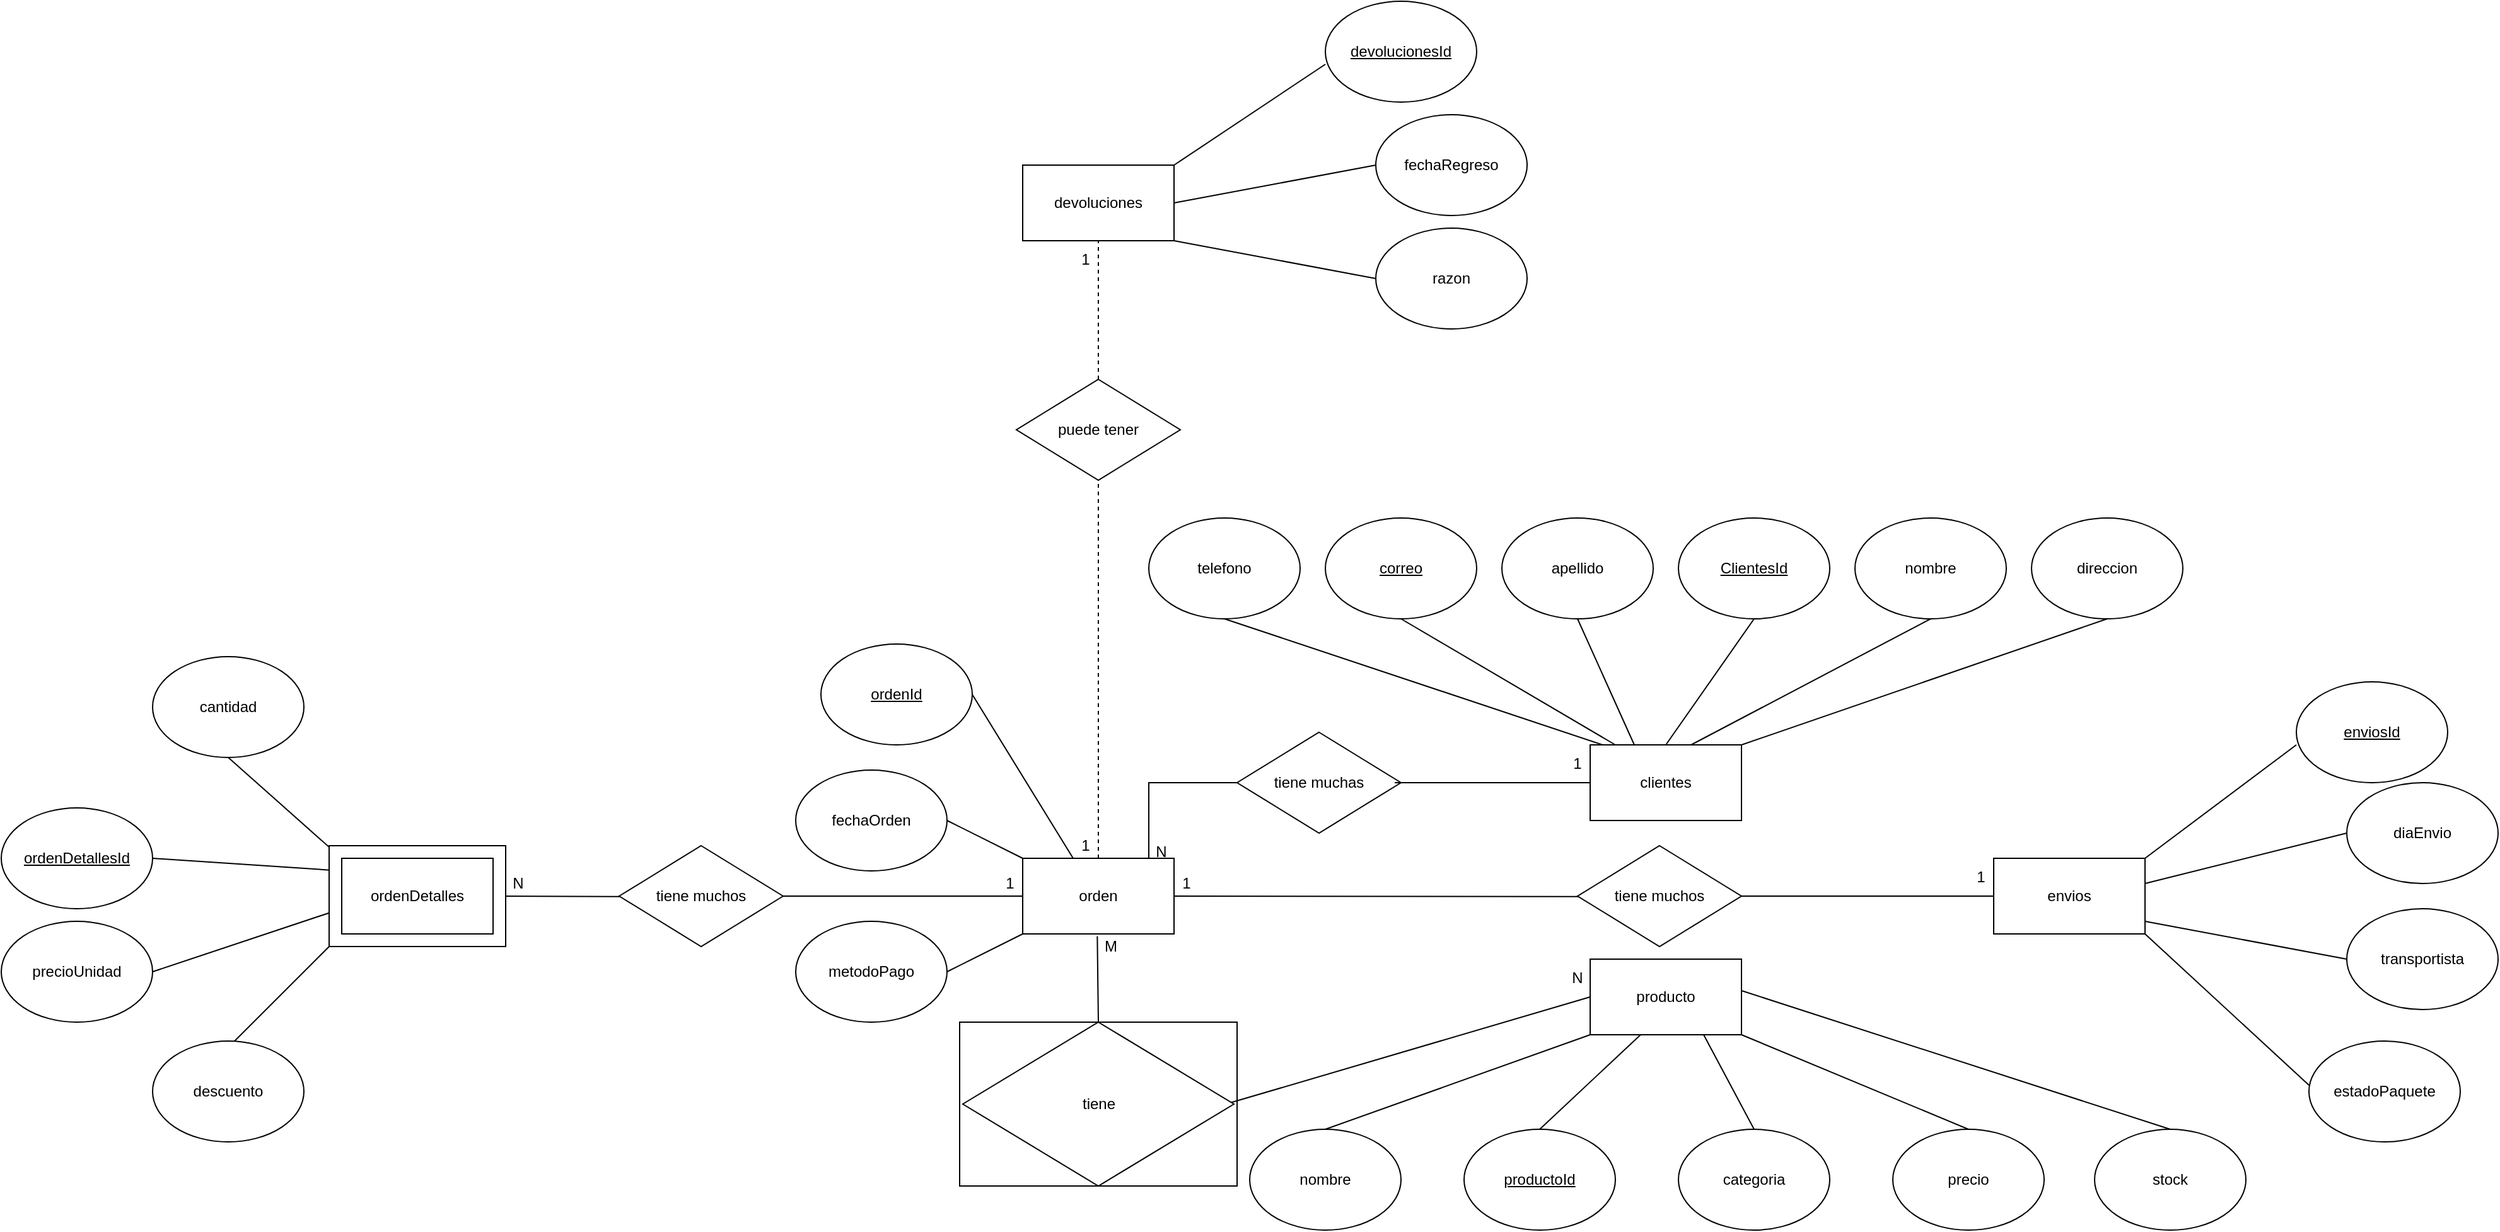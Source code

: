 <mxfile version="26.0.14">
  <diagram name="Página-1" id="ugLx5CjzbAQPAXnp1ed8">
    <mxGraphModel dx="2490" dy="1618" grid="1" gridSize="10" guides="1" tooltips="1" connect="0" arrows="1" fold="1" page="1" pageScale="1" pageWidth="827" pageHeight="1169" math="0" shadow="0">
      <root>
        <mxCell id="0" />
        <mxCell id="1" parent="0" />
        <mxCell id="qMl1WovPcbmaFizwMNnd-3" value="" style="rounded=0;whiteSpace=wrap;html=1;" vertex="1" parent="1">
          <mxGeometry x="-110" y="420" width="220" height="130" as="geometry" />
        </mxCell>
        <mxCell id="-wvA9xY7n4VN1f2PTKs5-1" value="clientes" style="rounded=0;whiteSpace=wrap;html=1;" parent="1" vertex="1">
          <mxGeometry x="390" y="200" width="120" height="60" as="geometry" />
        </mxCell>
        <mxCell id="-wvA9xY7n4VN1f2PTKs5-2" value="apellido" style="ellipse;whiteSpace=wrap;html=1;" parent="1" vertex="1">
          <mxGeometry x="320" y="20" width="120" height="80" as="geometry" />
        </mxCell>
        <mxCell id="-wvA9xY7n4VN1f2PTKs5-3" value="nombre" style="ellipse;whiteSpace=wrap;html=1;" parent="1" vertex="1">
          <mxGeometry x="600" y="20" width="120" height="80" as="geometry" />
        </mxCell>
        <mxCell id="-wvA9xY7n4VN1f2PTKs5-4" value="&lt;u&gt;ClientesI&lt;/u&gt;&lt;u style=&quot;background-color: transparent; color: light-dark(rgb(0, 0, 0), rgb(255, 255, 255));&quot;&gt;d&lt;/u&gt;" style="ellipse;whiteSpace=wrap;html=1;" parent="1" vertex="1">
          <mxGeometry x="460" y="20" width="120" height="80" as="geometry" />
        </mxCell>
        <mxCell id="-wvA9xY7n4VN1f2PTKs5-5" value="&lt;u&gt;correo&lt;/u&gt;" style="ellipse;whiteSpace=wrap;html=1;" parent="1" vertex="1">
          <mxGeometry x="180" y="20" width="120" height="80" as="geometry" />
        </mxCell>
        <mxCell id="-wvA9xY7n4VN1f2PTKs5-6" value="direccion" style="ellipse;whiteSpace=wrap;html=1;" parent="1" vertex="1">
          <mxGeometry x="740" y="20" width="120" height="80" as="geometry" />
        </mxCell>
        <mxCell id="-wvA9xY7n4VN1f2PTKs5-7" value="telefono" style="ellipse;whiteSpace=wrap;html=1;" parent="1" vertex="1">
          <mxGeometry x="40" y="20" width="120" height="80" as="geometry" />
        </mxCell>
        <mxCell id="-wvA9xY7n4VN1f2PTKs5-10" value="" style="endArrow=none;html=1;rounded=0;entryX=0.5;entryY=1;entryDx=0;entryDy=0;" parent="1" target="-wvA9xY7n4VN1f2PTKs5-7" edge="1">
          <mxGeometry width="50" height="50" relative="1" as="geometry">
            <mxPoint x="400" y="200" as="sourcePoint" />
            <mxPoint x="450" y="150" as="targetPoint" />
          </mxGeometry>
        </mxCell>
        <mxCell id="-wvA9xY7n4VN1f2PTKs5-11" value="" style="endArrow=none;html=1;rounded=0;entryX=0.5;entryY=1;entryDx=0;entryDy=0;" parent="1" target="-wvA9xY7n4VN1f2PTKs5-6" edge="1">
          <mxGeometry width="50" height="50" relative="1" as="geometry">
            <mxPoint x="510" y="200" as="sourcePoint" />
            <mxPoint x="560" y="150" as="targetPoint" />
          </mxGeometry>
        </mxCell>
        <mxCell id="-wvA9xY7n4VN1f2PTKs5-12" value="" style="endArrow=none;html=1;rounded=0;entryX=0.5;entryY=1;entryDx=0;entryDy=0;" parent="1" target="-wvA9xY7n4VN1f2PTKs5-3" edge="1">
          <mxGeometry width="50" height="50" relative="1" as="geometry">
            <mxPoint x="470" y="200" as="sourcePoint" />
            <mxPoint x="520" y="150" as="targetPoint" />
          </mxGeometry>
        </mxCell>
        <mxCell id="-wvA9xY7n4VN1f2PTKs5-13" value="" style="endArrow=none;html=1;rounded=0;entryX=0.5;entryY=1;entryDx=0;entryDy=0;" parent="1" target="-wvA9xY7n4VN1f2PTKs5-5" edge="1">
          <mxGeometry width="50" height="50" relative="1" as="geometry">
            <mxPoint x="410" y="200" as="sourcePoint" />
            <mxPoint x="460" y="150" as="targetPoint" />
          </mxGeometry>
        </mxCell>
        <mxCell id="-wvA9xY7n4VN1f2PTKs5-15" value="" style="endArrow=none;html=1;rounded=0;entryX=0.5;entryY=1;entryDx=0;entryDy=0;" parent="1" target="-wvA9xY7n4VN1f2PTKs5-4" edge="1">
          <mxGeometry width="50" height="50" relative="1" as="geometry">
            <mxPoint x="450" y="200" as="sourcePoint" />
            <mxPoint x="500" y="150" as="targetPoint" />
          </mxGeometry>
        </mxCell>
        <mxCell id="-wvA9xY7n4VN1f2PTKs5-16" value="" style="endArrow=none;html=1;rounded=0;entryX=0.5;entryY=1;entryDx=0;entryDy=0;" parent="1" target="-wvA9xY7n4VN1f2PTKs5-2" edge="1">
          <mxGeometry width="50" height="50" relative="1" as="geometry">
            <mxPoint x="425" y="200" as="sourcePoint" />
            <mxPoint x="475" y="150" as="targetPoint" />
          </mxGeometry>
        </mxCell>
        <mxCell id="-wvA9xY7n4VN1f2PTKs5-17" value="producto" style="rounded=0;whiteSpace=wrap;html=1;" parent="1" vertex="1">
          <mxGeometry x="390" y="370" width="120" height="60" as="geometry" />
        </mxCell>
        <mxCell id="-wvA9xY7n4VN1f2PTKs5-18" value="nombre" style="ellipse;whiteSpace=wrap;html=1;" parent="1" vertex="1">
          <mxGeometry x="120" y="505" width="120" height="80" as="geometry" />
        </mxCell>
        <mxCell id="-wvA9xY7n4VN1f2PTKs5-19" value="&lt;u&gt;productoId&lt;/u&gt;" style="ellipse;whiteSpace=wrap;html=1;" parent="1" vertex="1">
          <mxGeometry x="290" y="505" width="120" height="80" as="geometry" />
        </mxCell>
        <mxCell id="-wvA9xY7n4VN1f2PTKs5-20" value="categoria" style="ellipse;whiteSpace=wrap;html=1;" parent="1" vertex="1">
          <mxGeometry x="460" y="505" width="120" height="80" as="geometry" />
        </mxCell>
        <mxCell id="-wvA9xY7n4VN1f2PTKs5-21" value="precio" style="ellipse;whiteSpace=wrap;html=1;" parent="1" vertex="1">
          <mxGeometry x="630" y="505" width="120" height="80" as="geometry" />
        </mxCell>
        <mxCell id="-wvA9xY7n4VN1f2PTKs5-22" value="" style="endArrow=none;html=1;rounded=0;entryX=0;entryY=1;entryDx=0;entryDy=0;exitX=0.5;exitY=0;exitDx=0;exitDy=0;" parent="1" source="-wvA9xY7n4VN1f2PTKs5-18" target="-wvA9xY7n4VN1f2PTKs5-17" edge="1">
          <mxGeometry width="50" height="50" relative="1" as="geometry">
            <mxPoint x="180" y="500" as="sourcePoint" />
            <mxPoint x="230" y="450" as="targetPoint" />
          </mxGeometry>
        </mxCell>
        <mxCell id="-wvA9xY7n4VN1f2PTKs5-23" value="" style="endArrow=none;html=1;rounded=0;exitX=0.5;exitY=0;exitDx=0;exitDy=0;" parent="1" source="-wvA9xY7n4VN1f2PTKs5-19" edge="1">
          <mxGeometry width="50" height="50" relative="1" as="geometry">
            <mxPoint x="380" y="480" as="sourcePoint" />
            <mxPoint x="430" y="430" as="targetPoint" />
          </mxGeometry>
        </mxCell>
        <mxCell id="-wvA9xY7n4VN1f2PTKs5-24" value="" style="endArrow=none;html=1;rounded=0;entryX=0.75;entryY=1;entryDx=0;entryDy=0;exitX=0.5;exitY=0;exitDx=0;exitDy=0;" parent="1" source="-wvA9xY7n4VN1f2PTKs5-20" target="-wvA9xY7n4VN1f2PTKs5-17" edge="1">
          <mxGeometry width="50" height="50" relative="1" as="geometry">
            <mxPoint x="440" y="510" as="sourcePoint" />
            <mxPoint x="490" y="460" as="targetPoint" />
          </mxGeometry>
        </mxCell>
        <mxCell id="-wvA9xY7n4VN1f2PTKs5-25" value="" style="endArrow=none;html=1;rounded=0;exitX=1;exitY=1;exitDx=0;exitDy=0;entryX=0.5;entryY=0;entryDx=0;entryDy=0;" parent="1" source="-wvA9xY7n4VN1f2PTKs5-17" target="-wvA9xY7n4VN1f2PTKs5-21" edge="1">
          <mxGeometry width="50" height="50" relative="1" as="geometry">
            <mxPoint x="520" y="400" as="sourcePoint" />
            <mxPoint x="570" y="350" as="targetPoint" />
          </mxGeometry>
        </mxCell>
        <mxCell id="-wvA9xY7n4VN1f2PTKs5-26" value="envios" style="rounded=0;whiteSpace=wrap;html=1;" parent="1" vertex="1">
          <mxGeometry x="710" y="290" width="120" height="60" as="geometry" />
        </mxCell>
        <mxCell id="-wvA9xY7n4VN1f2PTKs5-27" value="" style="endArrow=none;html=1;rounded=0;" parent="1" edge="1">
          <mxGeometry width="50" height="50" relative="1" as="geometry">
            <mxPoint x="830" y="310" as="sourcePoint" />
            <mxPoint x="990" y="270" as="targetPoint" />
          </mxGeometry>
        </mxCell>
        <mxCell id="-wvA9xY7n4VN1f2PTKs5-28" value="" style="endArrow=none;html=1;rounded=0;entryX=0;entryY=0.5;entryDx=0;entryDy=0;" parent="1" target="-wvA9xY7n4VN1f2PTKs5-33" edge="1">
          <mxGeometry width="50" height="50" relative="1" as="geometry">
            <mxPoint x="830" y="340" as="sourcePoint" />
            <mxPoint x="980" y="390" as="targetPoint" />
          </mxGeometry>
        </mxCell>
        <mxCell id="-wvA9xY7n4VN1f2PTKs5-29" value="" style="endArrow=none;html=1;rounded=0;entryX=0;entryY=0.5;entryDx=0;entryDy=0;" parent="1" edge="1">
          <mxGeometry width="50" height="50" relative="1" as="geometry">
            <mxPoint x="830" y="350" as="sourcePoint" />
            <mxPoint x="960" y="470" as="targetPoint" />
          </mxGeometry>
        </mxCell>
        <mxCell id="-wvA9xY7n4VN1f2PTKs5-30" value="" style="endArrow=none;html=1;rounded=0;" parent="1" edge="1">
          <mxGeometry width="50" height="50" relative="1" as="geometry">
            <mxPoint x="830" y="290" as="sourcePoint" />
            <mxPoint x="950" y="200" as="targetPoint" />
          </mxGeometry>
        </mxCell>
        <mxCell id="-wvA9xY7n4VN1f2PTKs5-31" value="&lt;u&gt;enviosId&lt;/u&gt;" style="ellipse;whiteSpace=wrap;html=1;" parent="1" vertex="1">
          <mxGeometry x="950" y="150" width="120" height="80" as="geometry" />
        </mxCell>
        <mxCell id="-wvA9xY7n4VN1f2PTKs5-32" value="diaEnvio" style="ellipse;whiteSpace=wrap;html=1;" parent="1" vertex="1">
          <mxGeometry x="990" y="230" width="120" height="80" as="geometry" />
        </mxCell>
        <mxCell id="-wvA9xY7n4VN1f2PTKs5-33" value="transportista" style="ellipse;whiteSpace=wrap;html=1;" parent="1" vertex="1">
          <mxGeometry x="990" y="330" width="120" height="80" as="geometry" />
        </mxCell>
        <mxCell id="-wvA9xY7n4VN1f2PTKs5-34" value="estadoPaquete" style="ellipse;whiteSpace=wrap;html=1;" parent="1" vertex="1">
          <mxGeometry x="960" y="435" width="120" height="80" as="geometry" />
        </mxCell>
        <mxCell id="-wvA9xY7n4VN1f2PTKs5-36" value="orden" style="rounded=0;whiteSpace=wrap;html=1;" parent="1" vertex="1">
          <mxGeometry x="-60" y="290" width="120" height="60" as="geometry" />
        </mxCell>
        <mxCell id="-wvA9xY7n4VN1f2PTKs5-37" value="fechaOrden" style="ellipse;whiteSpace=wrap;html=1;" parent="1" vertex="1">
          <mxGeometry x="-240" y="220" width="120" height="80" as="geometry" />
        </mxCell>
        <mxCell id="-wvA9xY7n4VN1f2PTKs5-38" value="metodoPago" style="ellipse;whiteSpace=wrap;html=1;" parent="1" vertex="1">
          <mxGeometry x="-240" y="340" width="120" height="80" as="geometry" />
        </mxCell>
        <mxCell id="-wvA9xY7n4VN1f2PTKs5-39" value="" style="endArrow=none;html=1;rounded=0;exitX=1;exitY=0.5;exitDx=0;exitDy=0;" parent="1" source="-wvA9xY7n4VN1f2PTKs5-37" edge="1">
          <mxGeometry width="50" height="50" relative="1" as="geometry">
            <mxPoint x="-110" y="340" as="sourcePoint" />
            <mxPoint x="-60" y="290" as="targetPoint" />
          </mxGeometry>
        </mxCell>
        <mxCell id="-wvA9xY7n4VN1f2PTKs5-40" value="" style="endArrow=none;html=1;rounded=0;exitX=1;exitY=0.5;exitDx=0;exitDy=0;" parent="1" source="-wvA9xY7n4VN1f2PTKs5-38" edge="1">
          <mxGeometry width="50" height="50" relative="1" as="geometry">
            <mxPoint x="-110" y="400" as="sourcePoint" />
            <mxPoint x="-60" y="350" as="targetPoint" />
          </mxGeometry>
        </mxCell>
        <mxCell id="-wvA9xY7n4VN1f2PTKs5-42" value="" style="endArrow=none;html=1;rounded=0;" parent="1" edge="1">
          <mxGeometry width="50" height="50" relative="1" as="geometry">
            <mxPoint x="-690" y="210" as="sourcePoint" />
            <mxPoint x="-600" y="290" as="targetPoint" />
          </mxGeometry>
        </mxCell>
        <mxCell id="-wvA9xY7n4VN1f2PTKs5-43" value="" style="endArrow=none;html=1;rounded=0;" parent="1" edge="1">
          <mxGeometry width="50" height="50" relative="1" as="geometry">
            <mxPoint x="-690" y="440" as="sourcePoint" />
            <mxPoint x="-600" y="350" as="targetPoint" />
          </mxGeometry>
        </mxCell>
        <mxCell id="-wvA9xY7n4VN1f2PTKs5-44" value="" style="endArrow=none;html=1;rounded=0;" parent="1" edge="1">
          <mxGeometry width="50" height="50" relative="1" as="geometry">
            <mxPoint x="-750" y="380" as="sourcePoint" />
            <mxPoint x="-600" y="330" as="targetPoint" />
          </mxGeometry>
        </mxCell>
        <mxCell id="-wvA9xY7n4VN1f2PTKs5-45" value="" style="endArrow=none;html=1;rounded=0;" parent="1" edge="1">
          <mxGeometry width="50" height="50" relative="1" as="geometry">
            <mxPoint x="-750" y="290" as="sourcePoint" />
            <mxPoint x="-600" y="300" as="targetPoint" />
          </mxGeometry>
        </mxCell>
        <mxCell id="-wvA9xY7n4VN1f2PTKs5-46" value="descuento" style="ellipse;whiteSpace=wrap;html=1;" parent="1" vertex="1">
          <mxGeometry x="-750" y="435" width="120" height="80" as="geometry" />
        </mxCell>
        <mxCell id="-wvA9xY7n4VN1f2PTKs5-47" value="precioUnidad" style="ellipse;whiteSpace=wrap;html=1;" parent="1" vertex="1">
          <mxGeometry x="-870" y="340" width="120" height="80" as="geometry" />
        </mxCell>
        <mxCell id="-wvA9xY7n4VN1f2PTKs5-48" value="&lt;u&gt;ordenDetallesId&lt;/u&gt;" style="ellipse;whiteSpace=wrap;html=1;" parent="1" vertex="1">
          <mxGeometry x="-870" y="250" width="120" height="80" as="geometry" />
        </mxCell>
        <mxCell id="-wvA9xY7n4VN1f2PTKs5-49" value="cantidad" style="ellipse;whiteSpace=wrap;html=1;" parent="1" vertex="1">
          <mxGeometry x="-750" y="130" width="120" height="80" as="geometry" />
        </mxCell>
        <mxCell id="-wvA9xY7n4VN1f2PTKs5-59" value="tiene muchas" style="rhombus;whiteSpace=wrap;html=1;" parent="1" vertex="1">
          <mxGeometry x="110" y="190" width="130" height="80" as="geometry" />
        </mxCell>
        <mxCell id="-wvA9xY7n4VN1f2PTKs5-60" value="" style="endArrow=none;html=1;rounded=0;" parent="1" edge="1">
          <mxGeometry width="50" height="50" relative="1" as="geometry">
            <mxPoint x="40" y="290" as="sourcePoint" />
            <mxPoint x="110" y="230" as="targetPoint" />
            <Array as="points">
              <mxPoint x="40" y="270" />
              <mxPoint x="40" y="260" />
              <mxPoint x="40" y="230" />
            </Array>
          </mxGeometry>
        </mxCell>
        <mxCell id="-wvA9xY7n4VN1f2PTKs5-63" value="" style="endArrow=none;html=1;rounded=0;exitX=0.962;exitY=0.5;exitDx=0;exitDy=0;exitPerimeter=0;" parent="1" source="-wvA9xY7n4VN1f2PTKs5-59" edge="1">
          <mxGeometry width="50" height="50" relative="1" as="geometry">
            <mxPoint x="240" y="220" as="sourcePoint" />
            <mxPoint x="390" y="230" as="targetPoint" />
          </mxGeometry>
        </mxCell>
        <mxCell id="-wvA9xY7n4VN1f2PTKs5-64" value="1" style="text;html=1;align=center;verticalAlign=middle;whiteSpace=wrap;rounded=0;" parent="1" vertex="1">
          <mxGeometry x="350" y="200" width="60" height="30" as="geometry" />
        </mxCell>
        <mxCell id="-wvA9xY7n4VN1f2PTKs5-65" value="N" style="text;html=1;align=center;verticalAlign=middle;whiteSpace=wrap;rounded=0;" parent="1" vertex="1">
          <mxGeometry x="20" y="270" width="60" height="30" as="geometry" />
        </mxCell>
        <mxCell id="-wvA9xY7n4VN1f2PTKs5-67" value="" style="endArrow=none;html=1;rounded=0;" parent="1" edge="1">
          <mxGeometry width="50" height="50" relative="1" as="geometry">
            <mxPoint x="-260" y="320" as="sourcePoint" />
            <mxPoint x="-60" y="320" as="targetPoint" />
          </mxGeometry>
        </mxCell>
        <mxCell id="-wvA9xY7n4VN1f2PTKs5-68" value="tiene muchos" style="rhombus;whiteSpace=wrap;html=1;" parent="1" vertex="1">
          <mxGeometry x="-380" y="280" width="130" height="80" as="geometry" />
        </mxCell>
        <mxCell id="-wvA9xY7n4VN1f2PTKs5-69" value="" style="endArrow=none;html=1;rounded=0;entryX=0.004;entryY=0.505;entryDx=0;entryDy=0;entryPerimeter=0;" parent="1" target="-wvA9xY7n4VN1f2PTKs5-68" edge="1">
          <mxGeometry width="50" height="50" relative="1" as="geometry">
            <mxPoint x="-480" y="320" as="sourcePoint" />
            <mxPoint x="-430" y="270" as="targetPoint" />
          </mxGeometry>
        </mxCell>
        <mxCell id="-wvA9xY7n4VN1f2PTKs5-70" value="1" style="text;html=1;align=center;verticalAlign=middle;whiteSpace=wrap;rounded=0;" parent="1" vertex="1">
          <mxGeometry x="-100" y="295" width="60" height="30" as="geometry" />
        </mxCell>
        <mxCell id="-wvA9xY7n4VN1f2PTKs5-71" value="N" style="text;html=1;align=center;verticalAlign=middle;whiteSpace=wrap;rounded=0;" parent="1" vertex="1">
          <mxGeometry x="-490" y="295" width="60" height="30" as="geometry" />
        </mxCell>
        <mxCell id="-wvA9xY7n4VN1f2PTKs5-72" value="" style="endArrow=none;html=1;rounded=0;exitX=0.96;exitY=0.505;exitDx=0;exitDy=0;exitPerimeter=0;" parent="1" source="-wvA9xY7n4VN1f2PTKs5-73" edge="1">
          <mxGeometry width="50" height="50" relative="1" as="geometry">
            <mxPoint x="-120" y="480" as="sourcePoint" />
            <mxPoint x="390" y="400" as="targetPoint" />
          </mxGeometry>
        </mxCell>
        <mxCell id="-wvA9xY7n4VN1f2PTKs5-73" value="tiene" style="rhombus;whiteSpace=wrap;html=1;" parent="1" vertex="1">
          <mxGeometry x="-107.5" y="420" width="215" height="130" as="geometry" />
        </mxCell>
        <mxCell id="-wvA9xY7n4VN1f2PTKs5-74" value="" style="endArrow=none;html=1;rounded=0;entryX=0.493;entryY=1.031;entryDx=0;entryDy=0;entryPerimeter=0;" parent="1" target="-wvA9xY7n4VN1f2PTKs5-36" edge="1">
          <mxGeometry width="50" height="50" relative="1" as="geometry">
            <mxPoint y="420" as="sourcePoint" />
            <mxPoint x="50" y="370" as="targetPoint" />
          </mxGeometry>
        </mxCell>
        <mxCell id="-wvA9xY7n4VN1f2PTKs5-76" value="N" style="text;html=1;align=center;verticalAlign=middle;whiteSpace=wrap;rounded=0;" parent="1" vertex="1">
          <mxGeometry x="350" y="370" width="60" height="30" as="geometry" />
        </mxCell>
        <mxCell id="-wvA9xY7n4VN1f2PTKs5-77" value="M" style="text;html=1;align=center;verticalAlign=middle;whiteSpace=wrap;rounded=0;" parent="1" vertex="1">
          <mxGeometry x="-20" y="345" width="60" height="30" as="geometry" />
        </mxCell>
        <mxCell id="-wvA9xY7n4VN1f2PTKs5-80" value="" style="endArrow=none;html=1;rounded=0;" parent="1" edge="1">
          <mxGeometry width="50" height="50" relative="1" as="geometry">
            <mxPoint x="510" y="320" as="sourcePoint" />
            <mxPoint x="710" y="320" as="targetPoint" />
          </mxGeometry>
        </mxCell>
        <mxCell id="-wvA9xY7n4VN1f2PTKs5-81" value="tiene muchos" style="rhombus;whiteSpace=wrap;html=1;" parent="1" vertex="1">
          <mxGeometry x="380" y="280" width="130" height="80" as="geometry" />
        </mxCell>
        <mxCell id="-wvA9xY7n4VN1f2PTKs5-82" value="" style="endArrow=none;html=1;rounded=0;entryX=0.004;entryY=0.505;entryDx=0;entryDy=0;entryPerimeter=0;" parent="1" target="-wvA9xY7n4VN1f2PTKs5-81" edge="1">
          <mxGeometry width="50" height="50" relative="1" as="geometry">
            <mxPoint x="60" y="320" as="sourcePoint" />
            <mxPoint x="110" y="270" as="targetPoint" />
          </mxGeometry>
        </mxCell>
        <mxCell id="-wvA9xY7n4VN1f2PTKs5-83" value="1" style="text;html=1;align=center;verticalAlign=middle;whiteSpace=wrap;rounded=0;" parent="1" vertex="1">
          <mxGeometry x="670" y="290" width="60" height="30" as="geometry" />
        </mxCell>
        <mxCell id="-wvA9xY7n4VN1f2PTKs5-84" value="1" style="text;html=1;align=center;verticalAlign=middle;whiteSpace=wrap;rounded=0;" parent="1" vertex="1">
          <mxGeometry x="40" y="295" width="60" height="30" as="geometry" />
        </mxCell>
        <mxCell id="-wvA9xY7n4VN1f2PTKs5-85" value="devoluciones" style="rounded=0;whiteSpace=wrap;html=1;" parent="1" vertex="1">
          <mxGeometry x="-60" y="-260" width="120" height="60" as="geometry" />
        </mxCell>
        <mxCell id="-wvA9xY7n4VN1f2PTKs5-86" value="" style="endArrow=none;html=1;rounded=0;entryX=0;entryY=0.5;entryDx=0;entryDy=0;" parent="1" target="-wvA9xY7n4VN1f2PTKs5-90" edge="1">
          <mxGeometry width="50" height="50" relative="1" as="geometry">
            <mxPoint x="60" y="-230" as="sourcePoint" />
            <mxPoint x="220" y="-270" as="targetPoint" />
          </mxGeometry>
        </mxCell>
        <mxCell id="-wvA9xY7n4VN1f2PTKs5-87" value="" style="endArrow=none;html=1;rounded=0;entryX=0;entryY=0.5;entryDx=0;entryDy=0;" parent="1" target="-wvA9xY7n4VN1f2PTKs5-91" edge="1">
          <mxGeometry width="50" height="50" relative="1" as="geometry">
            <mxPoint x="60" y="-200" as="sourcePoint" />
            <mxPoint x="210" y="-150" as="targetPoint" />
          </mxGeometry>
        </mxCell>
        <mxCell id="-wvA9xY7n4VN1f2PTKs5-88" value="" style="endArrow=none;html=1;rounded=0;exitX=1;exitY=0;exitDx=0;exitDy=0;" parent="1" source="-wvA9xY7n4VN1f2PTKs5-85" edge="1">
          <mxGeometry width="50" height="50" relative="1" as="geometry">
            <mxPoint x="60" y="-250" as="sourcePoint" />
            <mxPoint x="180" y="-340" as="targetPoint" />
          </mxGeometry>
        </mxCell>
        <mxCell id="-wvA9xY7n4VN1f2PTKs5-89" value="&lt;u&gt;devolucionesId&lt;/u&gt;" style="ellipse;whiteSpace=wrap;html=1;" parent="1" vertex="1">
          <mxGeometry x="180" y="-390" width="120" height="80" as="geometry" />
        </mxCell>
        <mxCell id="-wvA9xY7n4VN1f2PTKs5-90" value="fechaRegreso" style="ellipse;whiteSpace=wrap;html=1;" parent="1" vertex="1">
          <mxGeometry x="220" y="-300" width="120" height="80" as="geometry" />
        </mxCell>
        <mxCell id="-wvA9xY7n4VN1f2PTKs5-91" value="razon" style="ellipse;whiteSpace=wrap;html=1;" parent="1" vertex="1">
          <mxGeometry x="220" y="-210" width="120" height="80" as="geometry" />
        </mxCell>
        <mxCell id="-wvA9xY7n4VN1f2PTKs5-92" value="" style="endArrow=none;html=1;rounded=0;dashed=1;" parent="1" edge="1">
          <mxGeometry width="50" height="50" relative="1" as="geometry">
            <mxPoint y="290" as="sourcePoint" />
            <mxPoint y="-10" as="targetPoint" />
          </mxGeometry>
        </mxCell>
        <mxCell id="-wvA9xY7n4VN1f2PTKs5-93" value="puede tener" style="rhombus;whiteSpace=wrap;html=1;" parent="1" vertex="1">
          <mxGeometry x="-65" y="-90" width="130" height="80" as="geometry" />
        </mxCell>
        <mxCell id="-wvA9xY7n4VN1f2PTKs5-94" value="1" style="text;html=1;align=center;verticalAlign=middle;whiteSpace=wrap;rounded=0;" parent="1" vertex="1">
          <mxGeometry x="-40" y="-200" width="60" height="30" as="geometry" />
        </mxCell>
        <mxCell id="-wvA9xY7n4VN1f2PTKs5-97" value="" style="rounded=0;whiteSpace=wrap;html=1;" parent="1" vertex="1">
          <mxGeometry x="-610" y="280" width="140" height="80" as="geometry" />
        </mxCell>
        <mxCell id="-wvA9xY7n4VN1f2PTKs5-95" value="1" style="text;html=1;align=center;verticalAlign=middle;whiteSpace=wrap;rounded=0;" parent="1" vertex="1">
          <mxGeometry x="-40" y="265" width="60" height="30" as="geometry" />
        </mxCell>
        <mxCell id="-wvA9xY7n4VN1f2PTKs5-96" value="" style="endArrow=none;html=1;rounded=0;dashed=1;" parent="1" target="-wvA9xY7n4VN1f2PTKs5-85" edge="1">
          <mxGeometry width="50" height="50" relative="1" as="geometry">
            <mxPoint y="-90" as="sourcePoint" />
            <mxPoint x="50" y="-140" as="targetPoint" />
          </mxGeometry>
        </mxCell>
        <mxCell id="-wvA9xY7n4VN1f2PTKs5-41" value="ordenDetalles" style="rounded=0;whiteSpace=wrap;html=1;" parent="1" vertex="1">
          <mxGeometry x="-600" y="290" width="120" height="60" as="geometry" />
        </mxCell>
        <mxCell id="-wvA9xY7n4VN1f2PTKs5-98" value="&lt;u&gt;ordenId&lt;/u&gt;" style="ellipse;whiteSpace=wrap;html=1;" parent="1" vertex="1">
          <mxGeometry x="-220" y="120" width="120" height="80" as="geometry" />
        </mxCell>
        <mxCell id="-wvA9xY7n4VN1f2PTKs5-99" value="" style="endArrow=none;html=1;rounded=0;exitX=1;exitY=0.5;exitDx=0;exitDy=0;" parent="1" source="-wvA9xY7n4VN1f2PTKs5-98" edge="1">
          <mxGeometry width="50" height="50" relative="1" as="geometry">
            <mxPoint x="-70" y="340" as="sourcePoint" />
            <mxPoint x="-20" y="290" as="targetPoint" />
          </mxGeometry>
        </mxCell>
        <mxCell id="qMl1WovPcbmaFizwMNnd-1" value="stock" style="ellipse;whiteSpace=wrap;html=1;" vertex="1" parent="1">
          <mxGeometry x="790" y="505" width="120" height="80" as="geometry" />
        </mxCell>
        <mxCell id="qMl1WovPcbmaFizwMNnd-2" value="" style="endArrow=none;html=1;rounded=0;exitX=1;exitY=1;exitDx=0;exitDy=0;entryX=0.5;entryY=0;entryDx=0;entryDy=0;" edge="1" parent="1" target="qMl1WovPcbmaFizwMNnd-1">
          <mxGeometry width="50" height="50" relative="1" as="geometry">
            <mxPoint x="510" y="395" as="sourcePoint" />
            <mxPoint x="570" y="315" as="targetPoint" />
          </mxGeometry>
        </mxCell>
      </root>
    </mxGraphModel>
  </diagram>
</mxfile>
